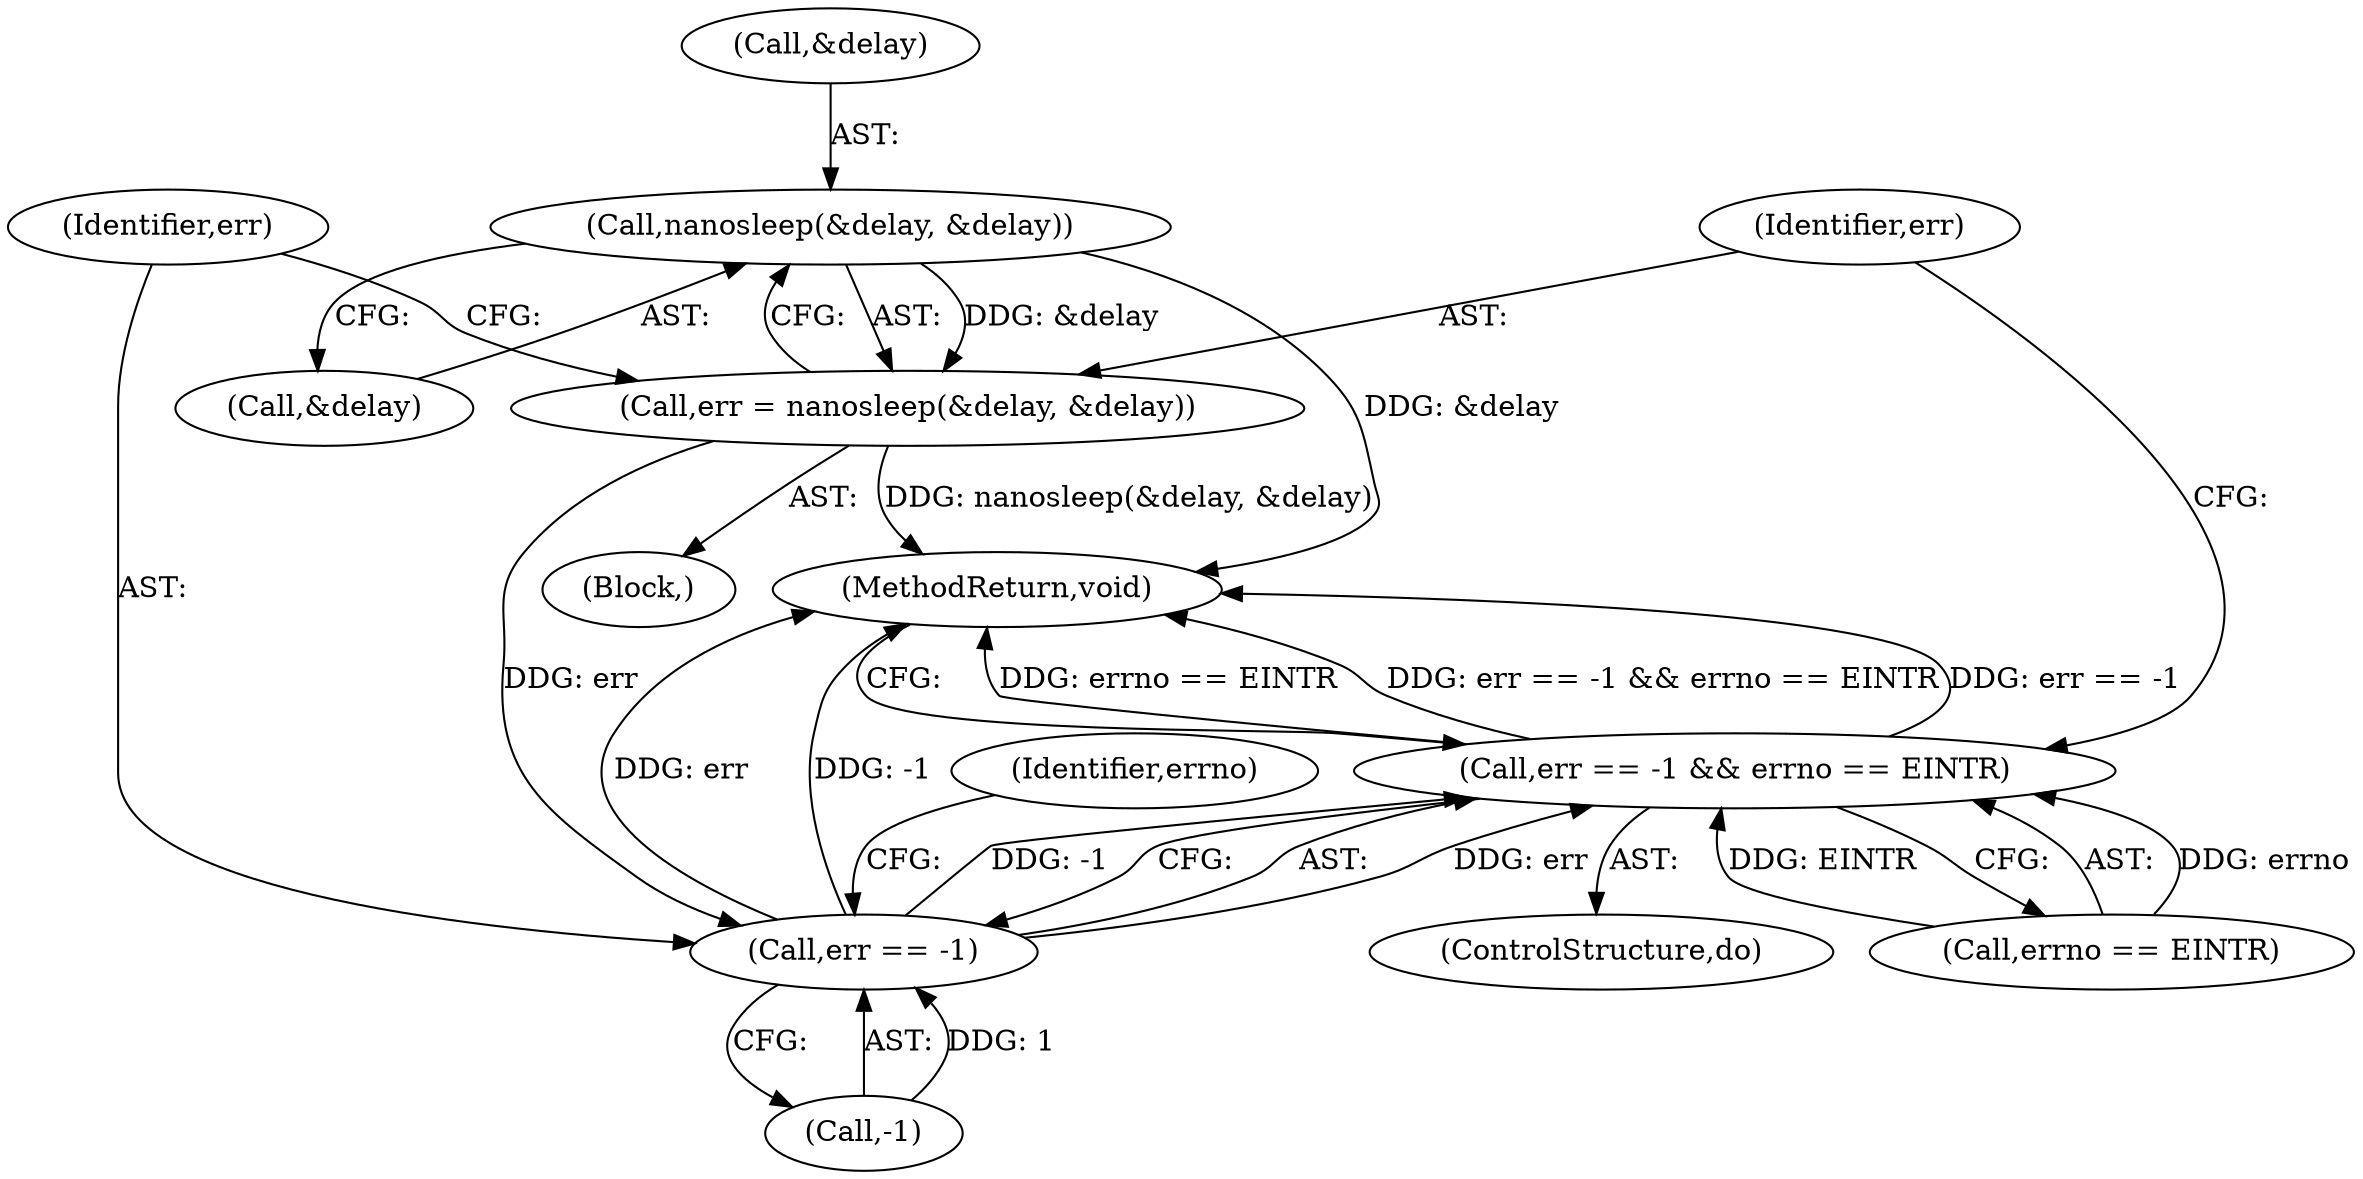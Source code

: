 digraph "1_Android_472271b153c5dc53c28beac55480a8d8434b2d5c_48@API" {
"1000127" [label="(Call,nanosleep(&delay, &delay))"];
"1000125" [label="(Call,err = nanosleep(&delay, &delay))"];
"1000133" [label="(Call,err == -1)"];
"1000132" [label="(Call,err == -1 && errno == EINTR)"];
"1000128" [label="(Call,&delay)"];
"1000135" [label="(Call,-1)"];
"1000125" [label="(Call,err = nanosleep(&delay, &delay))"];
"1000138" [label="(Identifier,errno)"];
"1000123" [label="(ControlStructure,do)"];
"1000133" [label="(Call,err == -1)"];
"1000130" [label="(Call,&delay)"];
"1000124" [label="(Block,)"];
"1000126" [label="(Identifier,err)"];
"1000137" [label="(Call,errno == EINTR)"];
"1000134" [label="(Identifier,err)"];
"1000140" [label="(MethodReturn,void)"];
"1000127" [label="(Call,nanosleep(&delay, &delay))"];
"1000132" [label="(Call,err == -1 && errno == EINTR)"];
"1000127" -> "1000125"  [label="AST: "];
"1000127" -> "1000130"  [label="CFG: "];
"1000128" -> "1000127"  [label="AST: "];
"1000130" -> "1000127"  [label="AST: "];
"1000125" -> "1000127"  [label="CFG: "];
"1000127" -> "1000140"  [label="DDG: &delay"];
"1000127" -> "1000125"  [label="DDG: &delay"];
"1000125" -> "1000124"  [label="AST: "];
"1000126" -> "1000125"  [label="AST: "];
"1000134" -> "1000125"  [label="CFG: "];
"1000125" -> "1000140"  [label="DDG: nanosleep(&delay, &delay)"];
"1000125" -> "1000133"  [label="DDG: err"];
"1000133" -> "1000132"  [label="AST: "];
"1000133" -> "1000135"  [label="CFG: "];
"1000134" -> "1000133"  [label="AST: "];
"1000135" -> "1000133"  [label="AST: "];
"1000138" -> "1000133"  [label="CFG: "];
"1000132" -> "1000133"  [label="CFG: "];
"1000133" -> "1000140"  [label="DDG: err"];
"1000133" -> "1000140"  [label="DDG: -1"];
"1000133" -> "1000132"  [label="DDG: err"];
"1000133" -> "1000132"  [label="DDG: -1"];
"1000135" -> "1000133"  [label="DDG: 1"];
"1000132" -> "1000123"  [label="AST: "];
"1000132" -> "1000137"  [label="CFG: "];
"1000137" -> "1000132"  [label="AST: "];
"1000126" -> "1000132"  [label="CFG: "];
"1000140" -> "1000132"  [label="CFG: "];
"1000132" -> "1000140"  [label="DDG: errno == EINTR"];
"1000132" -> "1000140"  [label="DDG: err == -1 && errno == EINTR"];
"1000132" -> "1000140"  [label="DDG: err == -1"];
"1000137" -> "1000132"  [label="DDG: errno"];
"1000137" -> "1000132"  [label="DDG: EINTR"];
}

